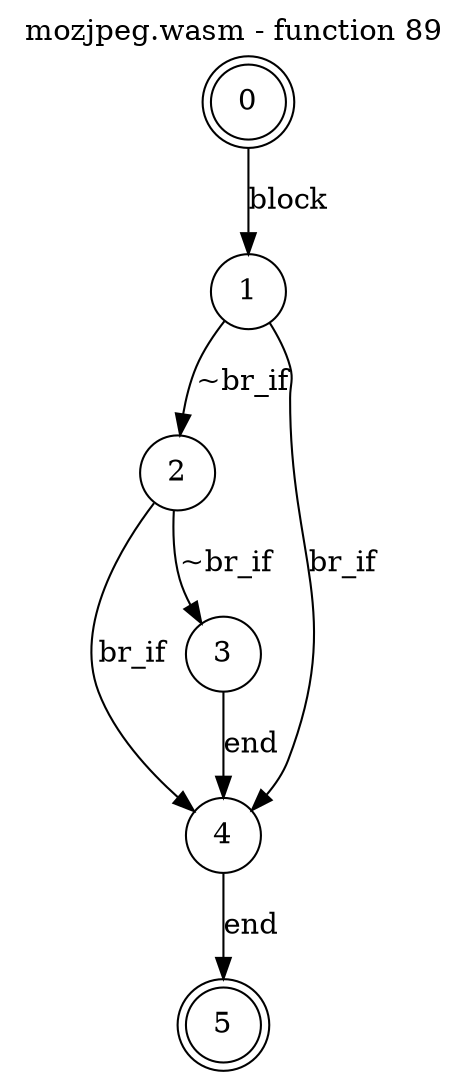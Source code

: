 digraph finite_state_machine {
    label = "mozjpeg.wasm - function 89"
    labelloc =  t
    labelfontsize = 16
    labelfontcolor = black
    labelfontname = "Helvetica"
    node [shape = doublecircle]; 0 5;
    node [shape = circle];
    0 -> 1[label = "block"];
    1 -> 2[label = "~br_if"];
    1 -> 4[label = "br_if"];
    2 -> 3[label = "~br_if"];
    2 -> 4[label = "br_if"];
    3 -> 4[label = "end"];
    4 -> 5[label = "end"];
}
